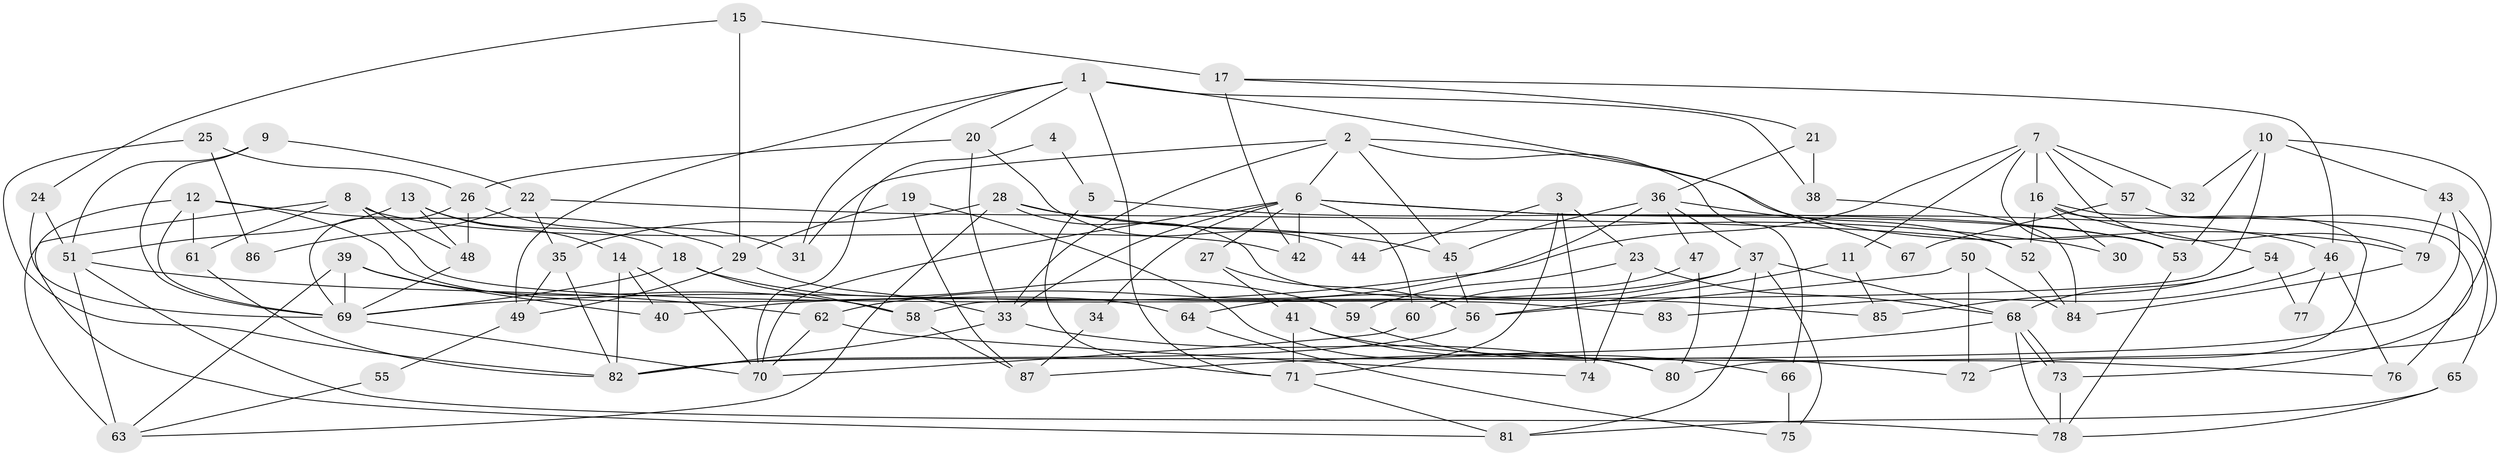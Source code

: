 // Generated by graph-tools (version 1.1) at 2025/11/02/27/25 16:11:16]
// undirected, 87 vertices, 174 edges
graph export_dot {
graph [start="1"]
  node [color=gray90,style=filled];
  1;
  2;
  3;
  4;
  5;
  6;
  7;
  8;
  9;
  10;
  11;
  12;
  13;
  14;
  15;
  16;
  17;
  18;
  19;
  20;
  21;
  22;
  23;
  24;
  25;
  26;
  27;
  28;
  29;
  30;
  31;
  32;
  33;
  34;
  35;
  36;
  37;
  38;
  39;
  40;
  41;
  42;
  43;
  44;
  45;
  46;
  47;
  48;
  49;
  50;
  51;
  52;
  53;
  54;
  55;
  56;
  57;
  58;
  59;
  60;
  61;
  62;
  63;
  64;
  65;
  66;
  67;
  68;
  69;
  70;
  71;
  72;
  73;
  74;
  75;
  76;
  77;
  78;
  79;
  80;
  81;
  82;
  83;
  84;
  85;
  86;
  87;
  1 -- 20;
  1 -- 71;
  1 -- 31;
  1 -- 38;
  1 -- 49;
  1 -- 67;
  2 -- 79;
  2 -- 6;
  2 -- 31;
  2 -- 33;
  2 -- 45;
  2 -- 66;
  3 -- 23;
  3 -- 71;
  3 -- 44;
  3 -- 74;
  4 -- 5;
  4 -- 70;
  5 -- 71;
  5 -- 53;
  6 -- 33;
  6 -- 53;
  6 -- 27;
  6 -- 34;
  6 -- 42;
  6 -- 46;
  6 -- 60;
  6 -- 70;
  7 -- 69;
  7 -- 16;
  7 -- 11;
  7 -- 32;
  7 -- 53;
  7 -- 57;
  7 -- 79;
  8 -- 42;
  8 -- 63;
  8 -- 48;
  8 -- 61;
  8 -- 83;
  9 -- 69;
  9 -- 22;
  9 -- 51;
  10 -- 58;
  10 -- 43;
  10 -- 32;
  10 -- 53;
  10 -- 76;
  11 -- 56;
  11 -- 85;
  12 -- 69;
  12 -- 29;
  12 -- 61;
  12 -- 64;
  12 -- 81;
  13 -- 14;
  13 -- 51;
  13 -- 18;
  13 -- 48;
  14 -- 70;
  14 -- 82;
  14 -- 40;
  15 -- 24;
  15 -- 29;
  15 -- 17;
  16 -- 54;
  16 -- 73;
  16 -- 30;
  16 -- 52;
  16 -- 72;
  17 -- 21;
  17 -- 42;
  17 -- 46;
  18 -- 69;
  18 -- 58;
  18 -- 59;
  19 -- 87;
  19 -- 29;
  19 -- 80;
  20 -- 33;
  20 -- 26;
  20 -- 44;
  21 -- 38;
  21 -- 36;
  22 -- 35;
  22 -- 52;
  22 -- 86;
  23 -- 68;
  23 -- 74;
  23 -- 59;
  24 -- 51;
  24 -- 69;
  25 -- 82;
  25 -- 26;
  25 -- 86;
  26 -- 48;
  26 -- 31;
  26 -- 69;
  27 -- 41;
  27 -- 56;
  28 -- 45;
  28 -- 63;
  28 -- 30;
  28 -- 35;
  28 -- 85;
  29 -- 33;
  29 -- 49;
  33 -- 80;
  33 -- 82;
  34 -- 87;
  35 -- 82;
  35 -- 49;
  36 -- 45;
  36 -- 52;
  36 -- 37;
  36 -- 47;
  36 -- 62;
  37 -- 68;
  37 -- 40;
  37 -- 64;
  37 -- 75;
  37 -- 81;
  38 -- 84;
  39 -- 69;
  39 -- 40;
  39 -- 58;
  39 -- 63;
  41 -- 76;
  41 -- 66;
  41 -- 71;
  43 -- 80;
  43 -- 82;
  43 -- 79;
  45 -- 56;
  46 -- 76;
  46 -- 77;
  46 -- 83;
  47 -- 60;
  47 -- 80;
  48 -- 69;
  49 -- 55;
  50 -- 72;
  50 -- 56;
  50 -- 84;
  51 -- 62;
  51 -- 63;
  51 -- 78;
  52 -- 84;
  53 -- 78;
  54 -- 85;
  54 -- 68;
  54 -- 77;
  55 -- 63;
  56 -- 82;
  57 -- 65;
  57 -- 67;
  58 -- 87;
  59 -- 72;
  60 -- 70;
  61 -- 82;
  62 -- 70;
  62 -- 74;
  64 -- 75;
  65 -- 81;
  65 -- 78;
  66 -- 75;
  68 -- 78;
  68 -- 73;
  68 -- 73;
  68 -- 87;
  69 -- 70;
  71 -- 81;
  73 -- 78;
  79 -- 84;
}
